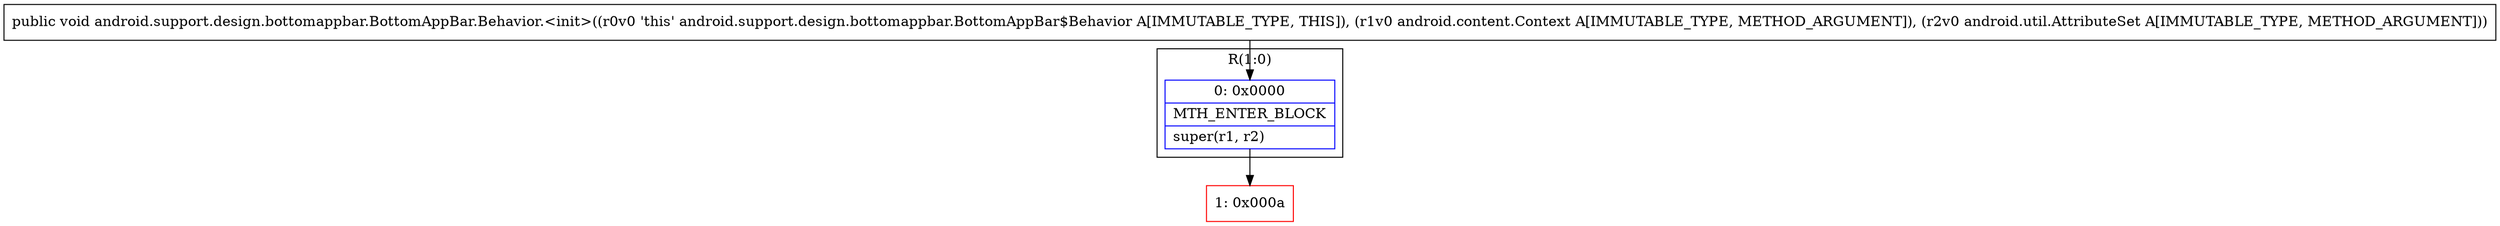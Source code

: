 digraph "CFG forandroid.support.design.bottomappbar.BottomAppBar.Behavior.\<init\>(Landroid\/content\/Context;Landroid\/util\/AttributeSet;)V" {
subgraph cluster_Region_2051735739 {
label = "R(1:0)";
node [shape=record,color=blue];
Node_0 [shape=record,label="{0\:\ 0x0000|MTH_ENTER_BLOCK\l|super(r1, r2)\l}"];
}
Node_1 [shape=record,color=red,label="{1\:\ 0x000a}"];
MethodNode[shape=record,label="{public void android.support.design.bottomappbar.BottomAppBar.Behavior.\<init\>((r0v0 'this' android.support.design.bottomappbar.BottomAppBar$Behavior A[IMMUTABLE_TYPE, THIS]), (r1v0 android.content.Context A[IMMUTABLE_TYPE, METHOD_ARGUMENT]), (r2v0 android.util.AttributeSet A[IMMUTABLE_TYPE, METHOD_ARGUMENT])) }"];
MethodNode -> Node_0;
Node_0 -> Node_1;
}

